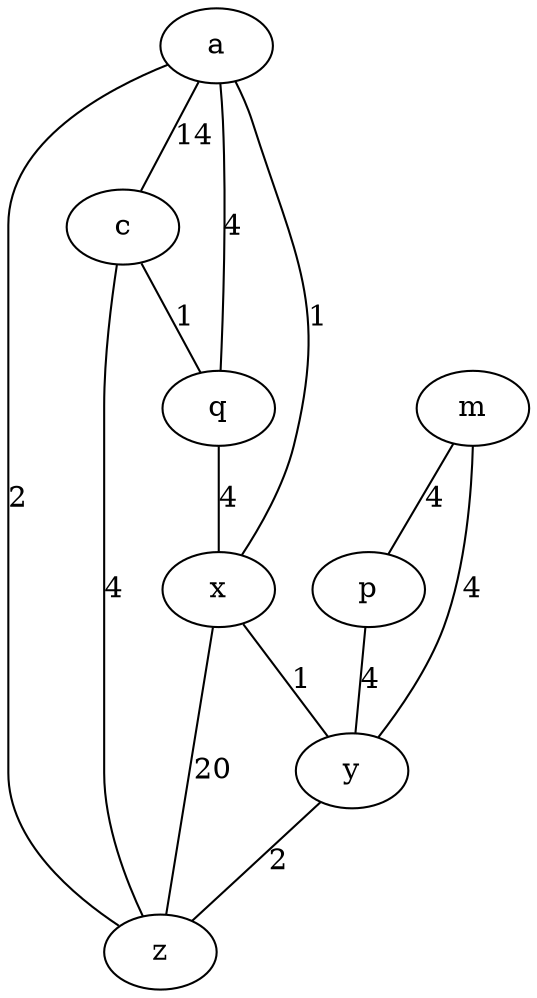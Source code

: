 graph{
a -- c  [label="14"  color = black ]
a -- q  [label="4"  color = black ]
a -- x  [label="1"  color = black ]
a -- z  [label="2"  color = black ]
c -- q  [label="1"  color = black ]
c -- z  [label="4"  color = black ]
m -- p  [label="4"  color = black ]
m -- y  [label="4"  color = black ]
p -- y  [label="4"  color = black ]
q -- x  [label="4"  color = black ]
x -- y  [label="1"  color = black ]
x -- z  [label="20"  color = black ]
y -- z  [label="2"  color = black ]
a[color ="black"]
c[color ="black"]
m[color ="black"]
p[color ="black"]
q[color ="black"]
x[color ="black"]
y[color ="black"]
z[color ="black"]
}
